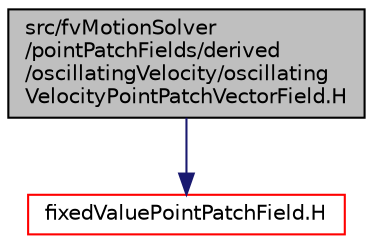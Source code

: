 digraph "src/fvMotionSolver/pointPatchFields/derived/oscillatingVelocity/oscillatingVelocityPointPatchVectorField.H"
{
  bgcolor="transparent";
  edge [fontname="Helvetica",fontsize="10",labelfontname="Helvetica",labelfontsize="10"];
  node [fontname="Helvetica",fontsize="10",shape=record];
  Node1 [label="src/fvMotionSolver\l/pointPatchFields/derived\l/oscillatingVelocity/oscillating\lVelocityPointPatchVectorField.H",height=0.2,width=0.4,color="black", fillcolor="grey75", style="filled", fontcolor="black"];
  Node1 -> Node2 [color="midnightblue",fontsize="10",style="solid",fontname="Helvetica"];
  Node2 [label="fixedValuePointPatchField.H",height=0.2,width=0.4,color="red",URL="$a08244.html"];
}
